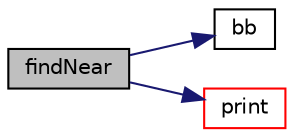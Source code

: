 digraph "findNear"
{
  bgcolor="transparent";
  edge [fontname="Helvetica",fontsize="10",labelfontname="Helvetica",labelfontsize="10"];
  node [fontname="Helvetica",fontsize="10",shape=record];
  rankdir="LR";
  Node1 [label="findNear",height=0.2,width=0.4,color="black", fillcolor="grey75", style="filled", fontcolor="black"];
  Node1 -> Node2 [color="midnightblue",fontsize="10",style="solid",fontname="Helvetica"];
  Node2 [label="bb",height=0.2,width=0.4,color="black",URL="$a01069.html#af955c64dcfefdc4ac1d969621016d443",tooltip="Top bounding box. "];
  Node1 -> Node3 [color="midnightblue",fontsize="10",style="solid",fontname="Helvetica"];
  Node3 [label="print",height=0.2,width=0.4,color="red",URL="$a01069.html#af37344bf48f19f8647db8555d3046c66",tooltip="Print tree. Either print all indices (printContent = true) or. "];
}
